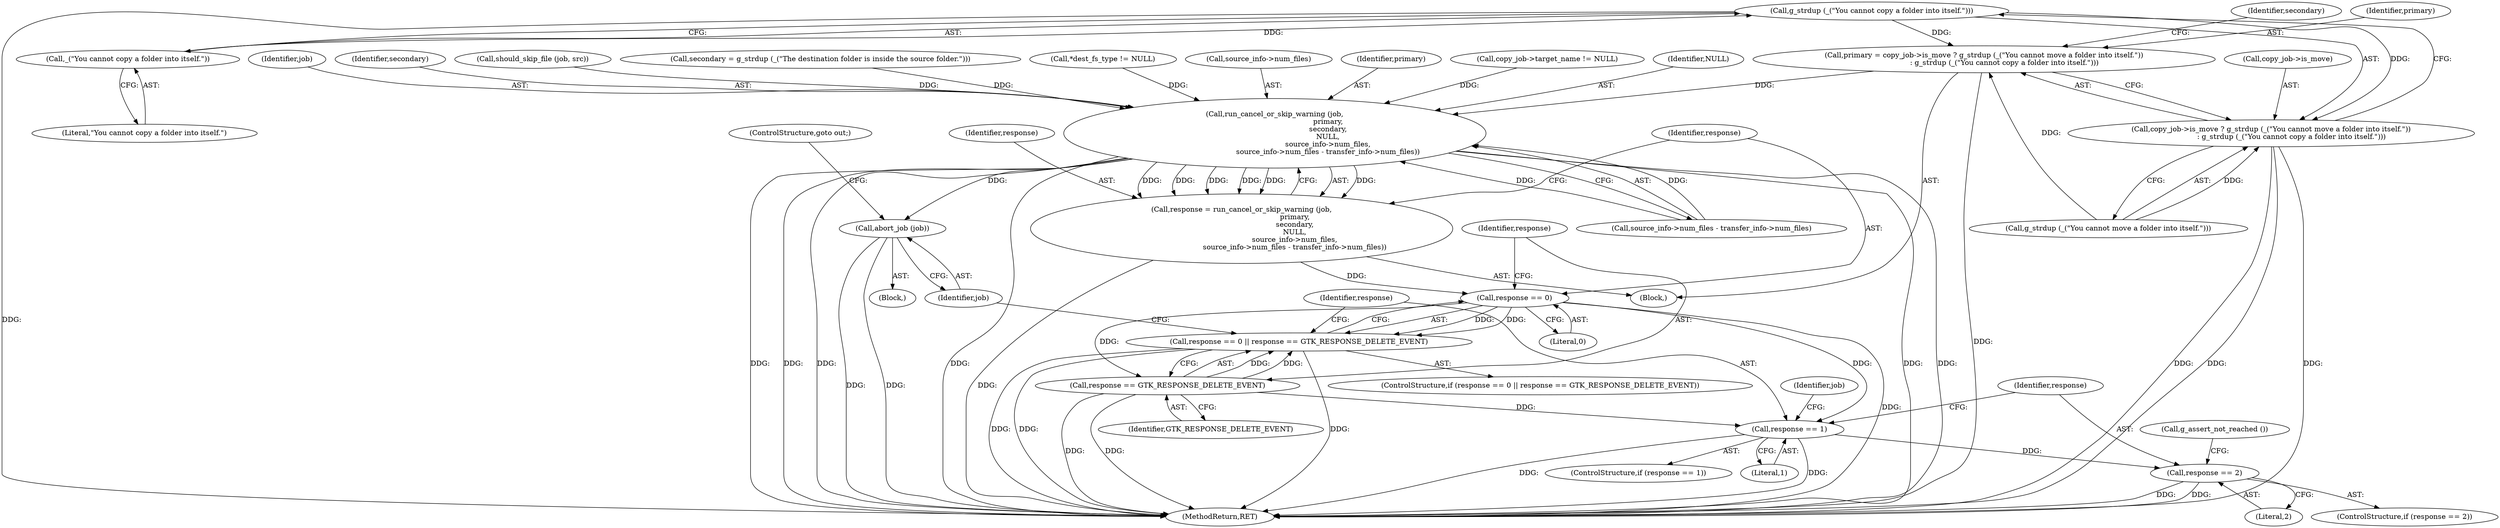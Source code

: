 digraph "0_nautilus_1630f53481f445ada0a455e9979236d31a8d3bb0_0@API" {
"1000247" [label="(Call,g_strdup (_(\"You cannot copy a folder into itself.\")))"];
"1000248" [label="(Call,_(\"You cannot copy a folder into itself.\"))"];
"1000238" [label="(Call,primary = copy_job->is_move ? g_strdup (_(\"You cannot move a folder into itself.\"))\n                  : g_strdup (_(\"You cannot copy a folder into itself.\")))"];
"1000257" [label="(Call,run_cancel_or_skip_warning (job,\n                                               primary,\n                                               secondary,\n                                               NULL,\n                                               source_info->num_files,\n                                               source_info->num_files - transfer_info->num_files))"];
"1000255" [label="(Call,response = run_cancel_or_skip_warning (job,\n                                               primary,\n                                               secondary,\n                                               NULL,\n                                               source_info->num_files,\n                                               source_info->num_files - transfer_info->num_files))"];
"1000274" [label="(Call,response == 0)"];
"1000273" [label="(Call,response == 0 || response == GTK_RESPONSE_DELETE_EVENT)"];
"1000277" [label="(Call,response == GTK_RESPONSE_DELETE_EVENT)"];
"1000285" [label="(Call,response == 1)"];
"1000296" [label="(Call,response == 2)"];
"1000281" [label="(Call,abort_job (job))"];
"1000240" [label="(Call,copy_job->is_move ? g_strdup (_(\"You cannot move a folder into itself.\"))\n                  : g_strdup (_(\"You cannot copy a folder into itself.\")))"];
"1001114" [label="(MethodReturn,RET)"];
"1000281" [label="(Call,abort_job (job))"];
"1000244" [label="(Call,g_strdup (_(\"You cannot move a folder into itself.\")))"];
"1000249" [label="(Literal,\"You cannot copy a folder into itself.\")"];
"1000259" [label="(Identifier,primary)"];
"1000296" [label="(Call,response == 2)"];
"1000272" [label="(ControlStructure,if (response == 0 || response == GTK_RESPONSE_DELETE_EVENT))"];
"1000282" [label="(Identifier,job)"];
"1000200" [label="(Call,copy_job->target_name != NULL)"];
"1000273" [label="(Call,response == 0 || response == GTK_RESPONSE_DELETE_EVENT)"];
"1000265" [label="(Call,source_info->num_files - transfer_info->num_files)"];
"1000251" [label="(Identifier,secondary)"];
"1000261" [label="(Identifier,NULL)"];
"1000284" [label="(ControlStructure,if (response == 1))"];
"1000258" [label="(Identifier,job)"];
"1000257" [label="(Call,run_cancel_or_skip_warning (job,\n                                               primary,\n                                               secondary,\n                                               NULL,\n                                               source_info->num_files,\n                                               source_info->num_files - transfer_info->num_files))"];
"1000239" [label="(Identifier,primary)"];
"1000275" [label="(Identifier,response)"];
"1000240" [label="(Call,copy_job->is_move ? g_strdup (_(\"You cannot move a folder into itself.\"))\n                  : g_strdup (_(\"You cannot copy a folder into itself.\")))"];
"1000280" [label="(Block,)"];
"1000260" [label="(Identifier,secondary)"];
"1000274" [label="(Call,response == 0)"];
"1000297" [label="(Identifier,response)"];
"1000287" [label="(Literal,1)"];
"1000298" [label="(Literal,2)"];
"1000276" [label="(Literal,0)"];
"1000238" [label="(Call,primary = copy_job->is_move ? g_strdup (_(\"You cannot move a folder into itself.\"))\n                  : g_strdup (_(\"You cannot copy a folder into itself.\")))"];
"1000303" [label="(ControlStructure,goto out;)"];
"1000231" [label="(Block,)"];
"1000241" [label="(Call,copy_job->is_move)"];
"1000167" [label="(Call,should_skip_file (job, src))"];
"1000248" [label="(Call,_(\"You cannot copy a folder into itself.\"))"];
"1000247" [label="(Call,g_strdup (_(\"You cannot copy a folder into itself.\")))"];
"1000285" [label="(Call,response == 1)"];
"1000295" [label="(ControlStructure,if (response == 2))"];
"1000286" [label="(Identifier,response)"];
"1000255" [label="(Call,response = run_cancel_or_skip_warning (job,\n                                               primary,\n                                               secondary,\n                                               NULL,\n                                               source_info->num_files,\n                                               source_info->num_files - transfer_info->num_files))"];
"1000256" [label="(Identifier,response)"];
"1000278" [label="(Identifier,response)"];
"1000277" [label="(Call,response == GTK_RESPONSE_DELETE_EVENT)"];
"1000279" [label="(Identifier,GTK_RESPONSE_DELETE_EVENT)"];
"1000250" [label="(Call,secondary = g_strdup (_(\"The destination folder is inside the source folder.\")))"];
"1000181" [label="(Call,*dest_fs_type != NULL)"];
"1000302" [label="(Call,g_assert_not_reached ())"];
"1000291" [label="(Identifier,job)"];
"1000262" [label="(Call,source_info->num_files)"];
"1000247" -> "1000240"  [label="AST: "];
"1000247" -> "1000248"  [label="CFG: "];
"1000248" -> "1000247"  [label="AST: "];
"1000240" -> "1000247"  [label="CFG: "];
"1000247" -> "1001114"  [label="DDG: "];
"1000247" -> "1000238"  [label="DDG: "];
"1000247" -> "1000240"  [label="DDG: "];
"1000248" -> "1000247"  [label="DDG: "];
"1000248" -> "1000249"  [label="CFG: "];
"1000249" -> "1000248"  [label="AST: "];
"1000238" -> "1000231"  [label="AST: "];
"1000238" -> "1000240"  [label="CFG: "];
"1000239" -> "1000238"  [label="AST: "];
"1000240" -> "1000238"  [label="AST: "];
"1000251" -> "1000238"  [label="CFG: "];
"1000238" -> "1001114"  [label="DDG: "];
"1000244" -> "1000238"  [label="DDG: "];
"1000238" -> "1000257"  [label="DDG: "];
"1000257" -> "1000255"  [label="AST: "];
"1000257" -> "1000265"  [label="CFG: "];
"1000258" -> "1000257"  [label="AST: "];
"1000259" -> "1000257"  [label="AST: "];
"1000260" -> "1000257"  [label="AST: "];
"1000261" -> "1000257"  [label="AST: "];
"1000262" -> "1000257"  [label="AST: "];
"1000265" -> "1000257"  [label="AST: "];
"1000255" -> "1000257"  [label="CFG: "];
"1000257" -> "1001114"  [label="DDG: "];
"1000257" -> "1001114"  [label="DDG: "];
"1000257" -> "1001114"  [label="DDG: "];
"1000257" -> "1001114"  [label="DDG: "];
"1000257" -> "1001114"  [label="DDG: "];
"1000257" -> "1001114"  [label="DDG: "];
"1000257" -> "1000255"  [label="DDG: "];
"1000257" -> "1000255"  [label="DDG: "];
"1000257" -> "1000255"  [label="DDG: "];
"1000257" -> "1000255"  [label="DDG: "];
"1000257" -> "1000255"  [label="DDG: "];
"1000257" -> "1000255"  [label="DDG: "];
"1000167" -> "1000257"  [label="DDG: "];
"1000250" -> "1000257"  [label="DDG: "];
"1000181" -> "1000257"  [label="DDG: "];
"1000200" -> "1000257"  [label="DDG: "];
"1000265" -> "1000257"  [label="DDG: "];
"1000265" -> "1000257"  [label="DDG: "];
"1000257" -> "1000281"  [label="DDG: "];
"1000255" -> "1000231"  [label="AST: "];
"1000256" -> "1000255"  [label="AST: "];
"1000275" -> "1000255"  [label="CFG: "];
"1000255" -> "1001114"  [label="DDG: "];
"1000255" -> "1000274"  [label="DDG: "];
"1000274" -> "1000273"  [label="AST: "];
"1000274" -> "1000276"  [label="CFG: "];
"1000275" -> "1000274"  [label="AST: "];
"1000276" -> "1000274"  [label="AST: "];
"1000278" -> "1000274"  [label="CFG: "];
"1000273" -> "1000274"  [label="CFG: "];
"1000274" -> "1001114"  [label="DDG: "];
"1000274" -> "1000273"  [label="DDG: "];
"1000274" -> "1000273"  [label="DDG: "];
"1000274" -> "1000277"  [label="DDG: "];
"1000274" -> "1000285"  [label="DDG: "];
"1000273" -> "1000272"  [label="AST: "];
"1000273" -> "1000277"  [label="CFG: "];
"1000277" -> "1000273"  [label="AST: "];
"1000282" -> "1000273"  [label="CFG: "];
"1000286" -> "1000273"  [label="CFG: "];
"1000273" -> "1001114"  [label="DDG: "];
"1000273" -> "1001114"  [label="DDG: "];
"1000273" -> "1001114"  [label="DDG: "];
"1000277" -> "1000273"  [label="DDG: "];
"1000277" -> "1000273"  [label="DDG: "];
"1000277" -> "1000279"  [label="CFG: "];
"1000278" -> "1000277"  [label="AST: "];
"1000279" -> "1000277"  [label="AST: "];
"1000277" -> "1001114"  [label="DDG: "];
"1000277" -> "1001114"  [label="DDG: "];
"1000277" -> "1000285"  [label="DDG: "];
"1000285" -> "1000284"  [label="AST: "];
"1000285" -> "1000287"  [label="CFG: "];
"1000286" -> "1000285"  [label="AST: "];
"1000287" -> "1000285"  [label="AST: "];
"1000291" -> "1000285"  [label="CFG: "];
"1000297" -> "1000285"  [label="CFG: "];
"1000285" -> "1001114"  [label="DDG: "];
"1000285" -> "1001114"  [label="DDG: "];
"1000285" -> "1000296"  [label="DDG: "];
"1000296" -> "1000295"  [label="AST: "];
"1000296" -> "1000298"  [label="CFG: "];
"1000297" -> "1000296"  [label="AST: "];
"1000298" -> "1000296"  [label="AST: "];
"1000302" -> "1000296"  [label="CFG: "];
"1000296" -> "1001114"  [label="DDG: "];
"1000296" -> "1001114"  [label="DDG: "];
"1000281" -> "1000280"  [label="AST: "];
"1000281" -> "1000282"  [label="CFG: "];
"1000282" -> "1000281"  [label="AST: "];
"1000303" -> "1000281"  [label="CFG: "];
"1000281" -> "1001114"  [label="DDG: "];
"1000281" -> "1001114"  [label="DDG: "];
"1000240" -> "1000244"  [label="CFG: "];
"1000241" -> "1000240"  [label="AST: "];
"1000244" -> "1000240"  [label="AST: "];
"1000240" -> "1001114"  [label="DDG: "];
"1000240" -> "1001114"  [label="DDG: "];
"1000240" -> "1001114"  [label="DDG: "];
"1000244" -> "1000240"  [label="DDG: "];
}

